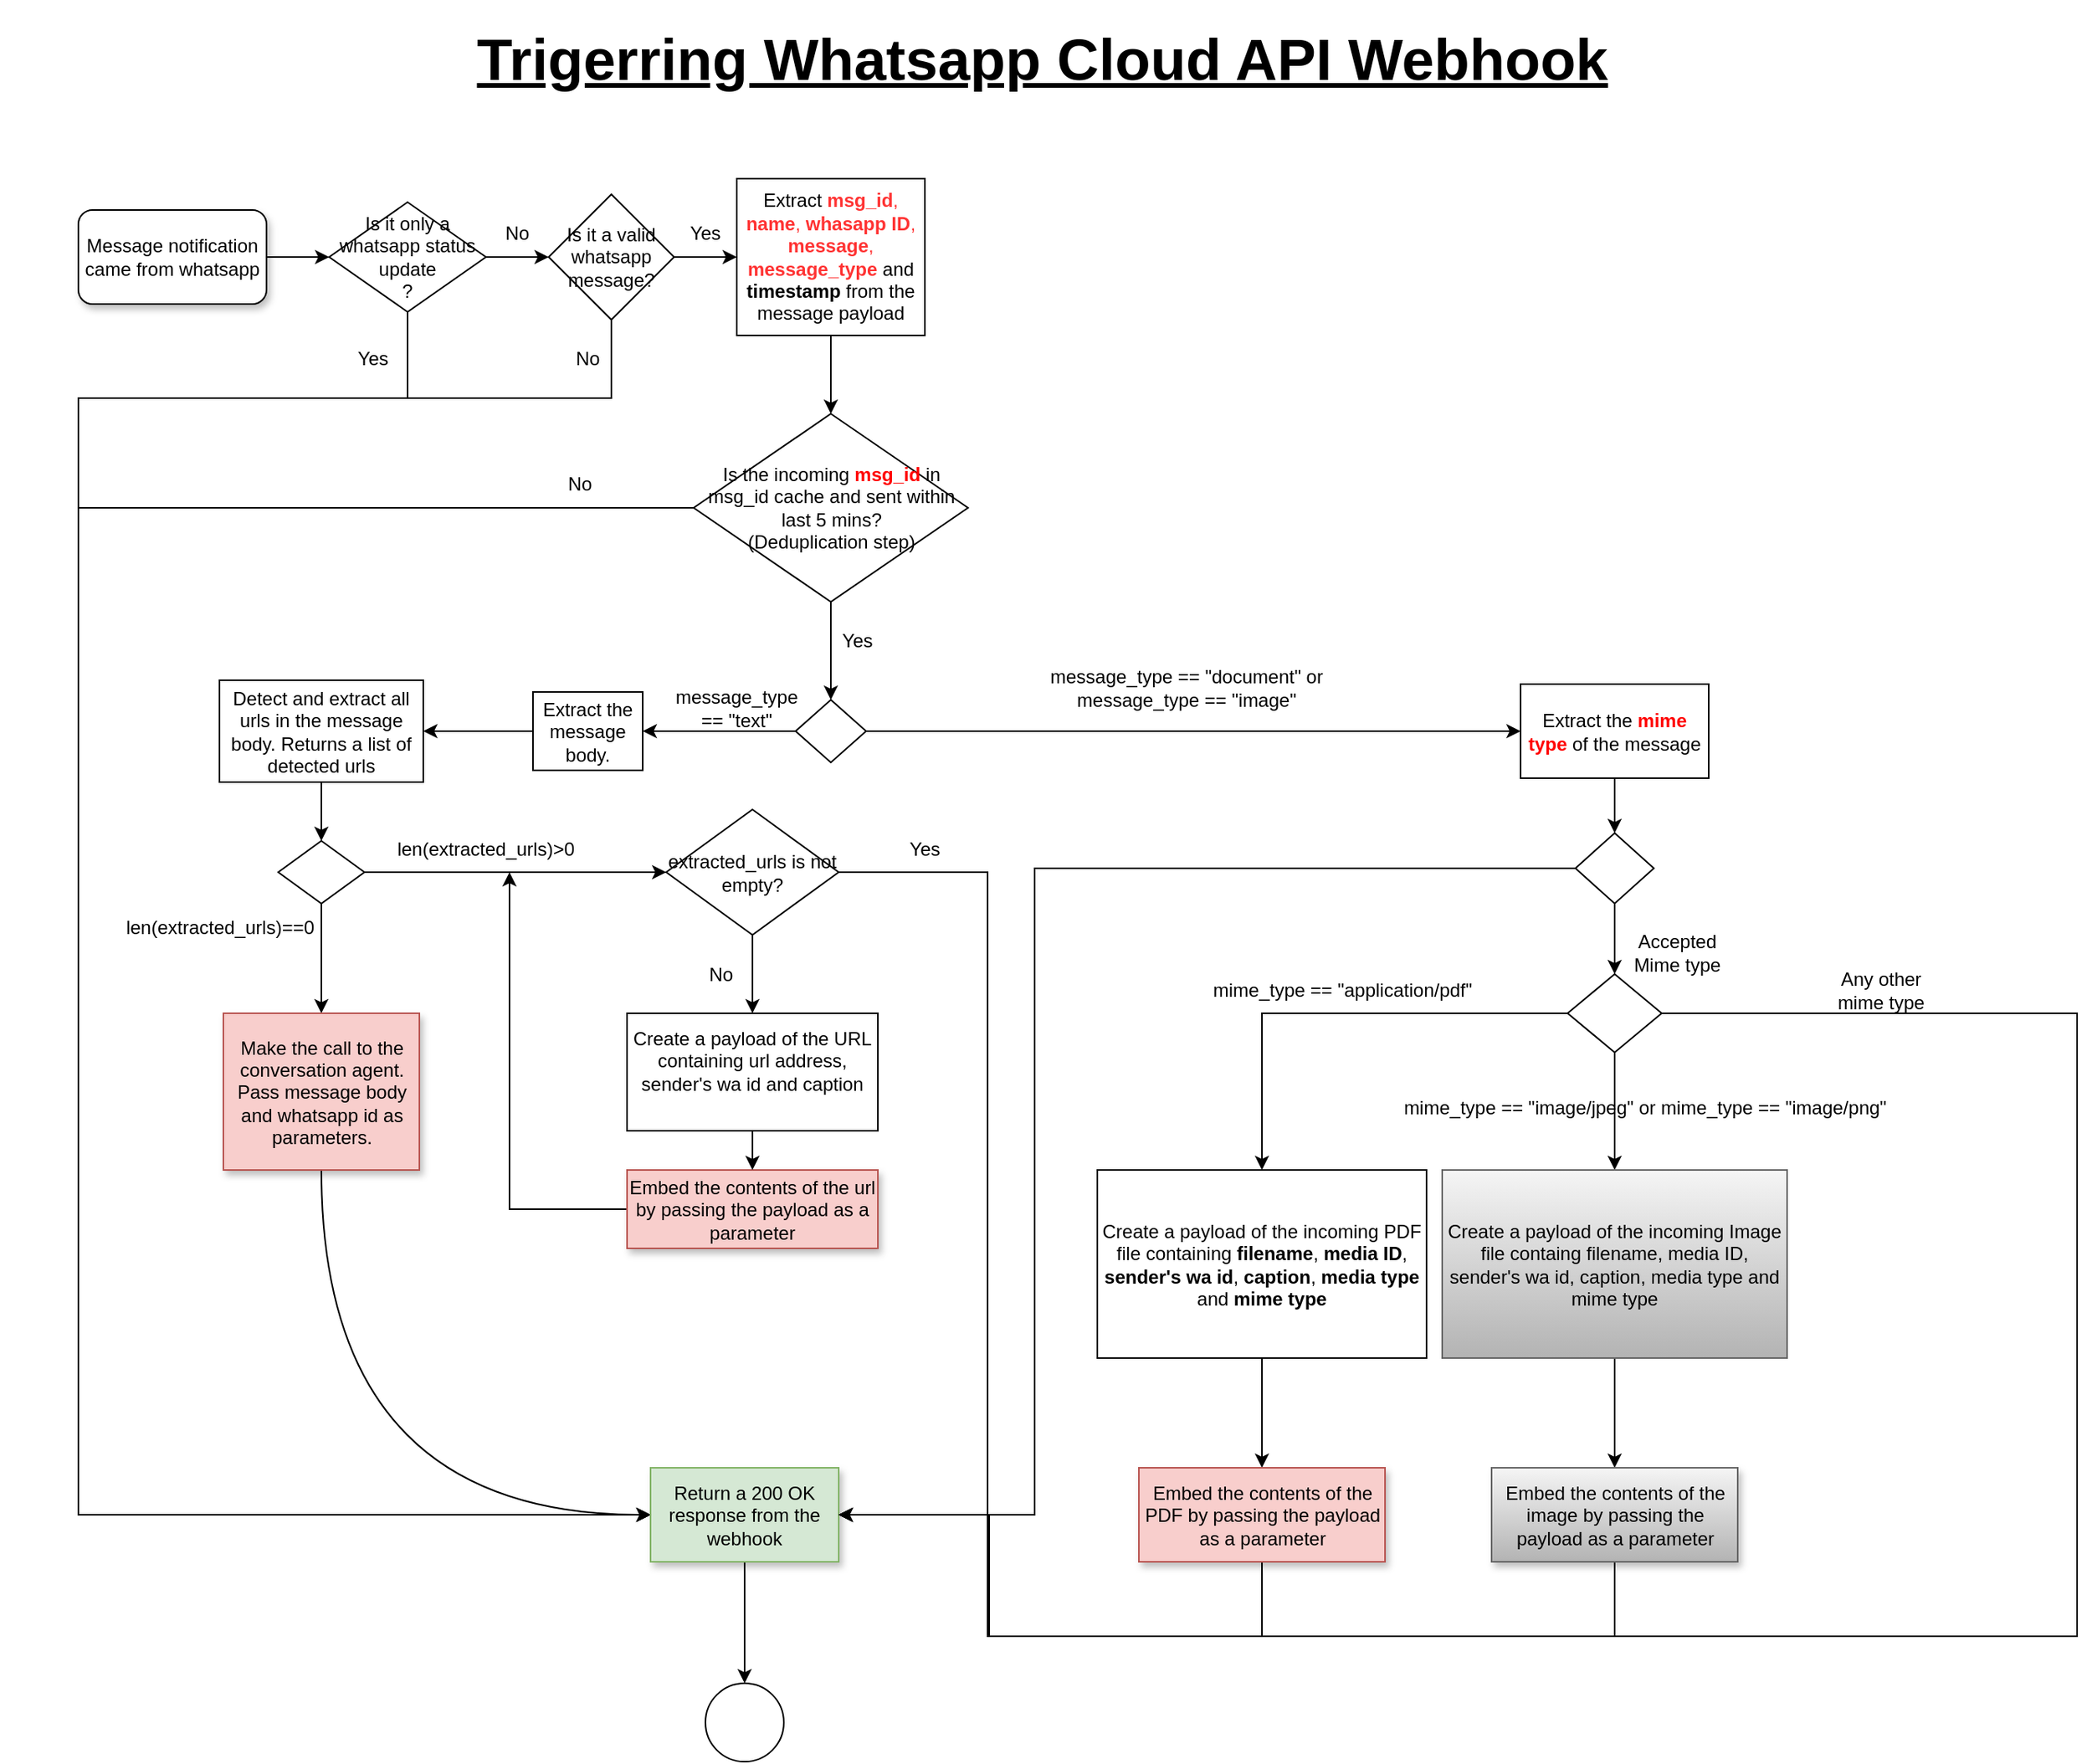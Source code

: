 <mxfile version="22.1.18" type="device">
  <diagram id="C5RBs43oDa-KdzZeNtuy" name="Page-1">
    <mxGraphModel dx="1764" dy="1009" grid="1" gridSize="10" guides="1" tooltips="1" connect="1" arrows="1" fold="1" page="1" pageScale="1" pageWidth="1654" pageHeight="2336" math="0" shadow="0">
      <root>
        <mxCell id="WIyWlLk6GJQsqaUBKTNV-0" />
        <mxCell id="WIyWlLk6GJQsqaUBKTNV-1" parent="WIyWlLk6GJQsqaUBKTNV-0" />
        <mxCell id="p-uIQ_QM5IrSpMrJIItU-9" style="edgeStyle=orthogonalEdgeStyle;rounded=0;orthogonalLoop=1;jettySize=auto;html=1;exitX=1;exitY=0.5;exitDx=0;exitDy=0;entryX=0;entryY=0.5;entryDx=0;entryDy=0;" edge="1" parent="WIyWlLk6GJQsqaUBKTNV-1" source="p-uIQ_QM5IrSpMrJIItU-0" target="p-uIQ_QM5IrSpMrJIItU-2">
          <mxGeometry relative="1" as="geometry" />
        </mxCell>
        <mxCell id="p-uIQ_QM5IrSpMrJIItU-0" value="Message notification came from whatsapp" style="rounded=1;whiteSpace=wrap;html=1;shadow=1;" vertex="1" parent="WIyWlLk6GJQsqaUBKTNV-1">
          <mxGeometry x="230" y="210" width="120" height="60" as="geometry" />
        </mxCell>
        <mxCell id="p-uIQ_QM5IrSpMrJIItU-11" style="edgeStyle=orthogonalEdgeStyle;rounded=0;orthogonalLoop=1;jettySize=auto;html=1;exitX=1;exitY=0.5;exitDx=0;exitDy=0;entryX=0;entryY=0.5;entryDx=0;entryDy=0;" edge="1" parent="WIyWlLk6GJQsqaUBKTNV-1" source="p-uIQ_QM5IrSpMrJIItU-2" target="p-uIQ_QM5IrSpMrJIItU-5">
          <mxGeometry relative="1" as="geometry" />
        </mxCell>
        <mxCell id="p-uIQ_QM5IrSpMrJIItU-78" style="edgeStyle=orthogonalEdgeStyle;rounded=0;orthogonalLoop=1;jettySize=auto;html=1;exitX=0.5;exitY=1;exitDx=0;exitDy=0;entryX=0;entryY=0.5;entryDx=0;entryDy=0;" edge="1" parent="WIyWlLk6GJQsqaUBKTNV-1" source="p-uIQ_QM5IrSpMrJIItU-2" target="p-uIQ_QM5IrSpMrJIItU-33">
          <mxGeometry relative="1" as="geometry">
            <mxPoint x="230" y="410" as="targetPoint" />
            <Array as="points">
              <mxPoint x="440" y="330" />
              <mxPoint x="230" y="330" />
              <mxPoint x="230" y="1043" />
            </Array>
          </mxGeometry>
        </mxCell>
        <mxCell id="p-uIQ_QM5IrSpMrJIItU-2" value="Is it only a whatsapp status update&lt;br&gt;?" style="rhombus;whiteSpace=wrap;html=1;" vertex="1" parent="WIyWlLk6GJQsqaUBKTNV-1">
          <mxGeometry x="390" y="205" width="100" height="70" as="geometry" />
        </mxCell>
        <mxCell id="p-uIQ_QM5IrSpMrJIItU-12" style="edgeStyle=orthogonalEdgeStyle;rounded=0;orthogonalLoop=1;jettySize=auto;html=1;exitX=1;exitY=0.5;exitDx=0;exitDy=0;entryX=0;entryY=0.5;entryDx=0;entryDy=0;" edge="1" parent="WIyWlLk6GJQsqaUBKTNV-1" source="p-uIQ_QM5IrSpMrJIItU-5" target="p-uIQ_QM5IrSpMrJIItU-8">
          <mxGeometry relative="1" as="geometry" />
        </mxCell>
        <mxCell id="p-uIQ_QM5IrSpMrJIItU-83" style="edgeStyle=orthogonalEdgeStyle;rounded=0;orthogonalLoop=1;jettySize=auto;html=1;exitX=0.5;exitY=1;exitDx=0;exitDy=0;entryX=0;entryY=0.5;entryDx=0;entryDy=0;" edge="1" parent="WIyWlLk6GJQsqaUBKTNV-1" source="p-uIQ_QM5IrSpMrJIItU-5" target="p-uIQ_QM5IrSpMrJIItU-33">
          <mxGeometry relative="1" as="geometry">
            <Array as="points">
              <mxPoint x="570" y="330" />
              <mxPoint x="230" y="330" />
              <mxPoint x="230" y="1043" />
            </Array>
          </mxGeometry>
        </mxCell>
        <mxCell id="p-uIQ_QM5IrSpMrJIItU-5" value="Is it a valid whatsapp message?" style="rhombus;whiteSpace=wrap;html=1;" vertex="1" parent="WIyWlLk6GJQsqaUBKTNV-1">
          <mxGeometry x="530" y="200" width="80" height="80" as="geometry" />
        </mxCell>
        <mxCell id="p-uIQ_QM5IrSpMrJIItU-71" style="edgeStyle=orthogonalEdgeStyle;rounded=0;orthogonalLoop=1;jettySize=auto;html=1;exitX=0.5;exitY=1;exitDx=0;exitDy=0;entryX=0.5;entryY=0;entryDx=0;entryDy=0;" edge="1" parent="WIyWlLk6GJQsqaUBKTNV-1" source="p-uIQ_QM5IrSpMrJIItU-8" target="p-uIQ_QM5IrSpMrJIItU-13">
          <mxGeometry relative="1" as="geometry" />
        </mxCell>
        <mxCell id="p-uIQ_QM5IrSpMrJIItU-8" value="Extract &lt;font color=&quot;#ff3333&quot;&gt;&lt;b&gt;msg_id&lt;/b&gt;, &lt;b&gt;name&lt;/b&gt;, &lt;b&gt;whasapp ID&lt;/b&gt;, &lt;b&gt;message&lt;/b&gt;, &lt;b&gt;message_type&lt;/b&gt; &lt;/font&gt;and &lt;b&gt;timestamp&lt;/b&gt; from the message payload" style="rounded=0;whiteSpace=wrap;html=1;" vertex="1" parent="WIyWlLk6GJQsqaUBKTNV-1">
          <mxGeometry x="650" y="190" width="120" height="100" as="geometry" />
        </mxCell>
        <mxCell id="p-uIQ_QM5IrSpMrJIItU-72" style="edgeStyle=orthogonalEdgeStyle;rounded=0;orthogonalLoop=1;jettySize=auto;html=1;exitX=0.5;exitY=1;exitDx=0;exitDy=0;entryX=0.5;entryY=0;entryDx=0;entryDy=0;" edge="1" parent="WIyWlLk6GJQsqaUBKTNV-1" source="p-uIQ_QM5IrSpMrJIItU-13" target="p-uIQ_QM5IrSpMrJIItU-15">
          <mxGeometry relative="1" as="geometry" />
        </mxCell>
        <mxCell id="p-uIQ_QM5IrSpMrJIItU-77" style="edgeStyle=orthogonalEdgeStyle;rounded=0;orthogonalLoop=1;jettySize=auto;html=1;exitX=0;exitY=0.5;exitDx=0;exitDy=0;entryX=0;entryY=0.5;entryDx=0;entryDy=0;" edge="1" parent="WIyWlLk6GJQsqaUBKTNV-1" source="p-uIQ_QM5IrSpMrJIItU-13" target="p-uIQ_QM5IrSpMrJIItU-33">
          <mxGeometry relative="1" as="geometry">
            <mxPoint x="230" y="980" as="targetPoint" />
            <Array as="points">
              <mxPoint x="230" y="400" />
              <mxPoint x="230" y="1043" />
            </Array>
          </mxGeometry>
        </mxCell>
        <mxCell id="p-uIQ_QM5IrSpMrJIItU-13" value="&lt;font style=&quot;font-size: 12px;&quot;&gt;Is the incoming &lt;font color=&quot;#ff0000&quot;&gt;&lt;b&gt;msg_id &lt;/b&gt;&lt;/font&gt;in msg_id cache and sent within last 5 mins? &lt;br&gt;(Deduplication step)&lt;/font&gt;" style="rhombus;whiteSpace=wrap;html=1;" vertex="1" parent="WIyWlLk6GJQsqaUBKTNV-1">
          <mxGeometry x="622.5" y="340" width="175" height="120" as="geometry" />
        </mxCell>
        <mxCell id="p-uIQ_QM5IrSpMrJIItU-18" style="edgeStyle=orthogonalEdgeStyle;rounded=0;orthogonalLoop=1;jettySize=auto;html=1;exitX=0;exitY=0.5;exitDx=0;exitDy=0;" edge="1" parent="WIyWlLk6GJQsqaUBKTNV-1" source="p-uIQ_QM5IrSpMrJIItU-15" target="p-uIQ_QM5IrSpMrJIItU-17">
          <mxGeometry relative="1" as="geometry" />
        </mxCell>
        <mxCell id="p-uIQ_QM5IrSpMrJIItU-39" style="edgeStyle=orthogonalEdgeStyle;rounded=0;orthogonalLoop=1;jettySize=auto;html=1;exitX=1;exitY=0.5;exitDx=0;exitDy=0;entryX=0;entryY=0.5;entryDx=0;entryDy=0;" edge="1" parent="WIyWlLk6GJQsqaUBKTNV-1" source="p-uIQ_QM5IrSpMrJIItU-15" target="p-uIQ_QM5IrSpMrJIItU-38">
          <mxGeometry relative="1" as="geometry" />
        </mxCell>
        <mxCell id="p-uIQ_QM5IrSpMrJIItU-15" value="" style="rhombus;whiteSpace=wrap;html=1;" vertex="1" parent="WIyWlLk6GJQsqaUBKTNV-1">
          <mxGeometry x="687.5" y="522.5" width="45" height="40" as="geometry" />
        </mxCell>
        <mxCell id="p-uIQ_QM5IrSpMrJIItU-21" style="edgeStyle=orthogonalEdgeStyle;rounded=0;orthogonalLoop=1;jettySize=auto;html=1;exitX=0;exitY=0.5;exitDx=0;exitDy=0;entryX=1;entryY=0.5;entryDx=0;entryDy=0;" edge="1" parent="WIyWlLk6GJQsqaUBKTNV-1" source="p-uIQ_QM5IrSpMrJIItU-17" target="p-uIQ_QM5IrSpMrJIItU-20">
          <mxGeometry relative="1" as="geometry" />
        </mxCell>
        <mxCell id="p-uIQ_QM5IrSpMrJIItU-17" value="Extract the message body." style="rounded=0;whiteSpace=wrap;html=1;" vertex="1" parent="WIyWlLk6GJQsqaUBKTNV-1">
          <mxGeometry x="520" y="517.5" width="70" height="50" as="geometry" />
        </mxCell>
        <mxCell id="p-uIQ_QM5IrSpMrJIItU-19" value="message_type == &quot;text&quot;" style="text;html=1;strokeColor=none;fillColor=none;align=center;verticalAlign=middle;whiteSpace=wrap;rounded=0;" vertex="1" parent="WIyWlLk6GJQsqaUBKTNV-1">
          <mxGeometry x="620" y="512.5" width="60" height="30" as="geometry" />
        </mxCell>
        <mxCell id="p-uIQ_QM5IrSpMrJIItU-23" style="edgeStyle=orthogonalEdgeStyle;rounded=0;orthogonalLoop=1;jettySize=auto;html=1;exitX=0.5;exitY=1;exitDx=0;exitDy=0;entryX=0.5;entryY=0;entryDx=0;entryDy=0;" edge="1" parent="WIyWlLk6GJQsqaUBKTNV-1" source="p-uIQ_QM5IrSpMrJIItU-20" target="p-uIQ_QM5IrSpMrJIItU-22">
          <mxGeometry relative="1" as="geometry" />
        </mxCell>
        <mxCell id="p-uIQ_QM5IrSpMrJIItU-20" value="Detect and extract all urls in the message body. Returns a list of detected urls&lt;br&gt;" style="rounded=0;whiteSpace=wrap;html=1;" vertex="1" parent="WIyWlLk6GJQsqaUBKTNV-1">
          <mxGeometry x="320" y="510" width="130" height="65" as="geometry" />
        </mxCell>
        <mxCell id="p-uIQ_QM5IrSpMrJIItU-30" style="edgeStyle=orthogonalEdgeStyle;rounded=0;orthogonalLoop=1;jettySize=auto;html=1;exitX=0.5;exitY=1;exitDx=0;exitDy=0;entryX=0.5;entryY=0;entryDx=0;entryDy=0;" edge="1" parent="WIyWlLk6GJQsqaUBKTNV-1" source="p-uIQ_QM5IrSpMrJIItU-22" target="p-uIQ_QM5IrSpMrJIItU-28">
          <mxGeometry relative="1" as="geometry" />
        </mxCell>
        <mxCell id="p-uIQ_QM5IrSpMrJIItU-60" style="edgeStyle=orthogonalEdgeStyle;rounded=0;orthogonalLoop=1;jettySize=auto;html=1;exitX=1;exitY=0.5;exitDx=0;exitDy=0;entryX=0;entryY=0.5;entryDx=0;entryDy=0;" edge="1" parent="WIyWlLk6GJQsqaUBKTNV-1" source="p-uIQ_QM5IrSpMrJIItU-22" target="p-uIQ_QM5IrSpMrJIItU-59">
          <mxGeometry relative="1" as="geometry" />
        </mxCell>
        <mxCell id="p-uIQ_QM5IrSpMrJIItU-22" value="" style="rhombus;whiteSpace=wrap;html=1;" vertex="1" parent="WIyWlLk6GJQsqaUBKTNV-1">
          <mxGeometry x="357.5" y="612.5" width="55" height="40" as="geometry" />
        </mxCell>
        <mxCell id="p-uIQ_QM5IrSpMrJIItU-75" style="edgeStyle=orthogonalEdgeStyle;rounded=0;orthogonalLoop=1;jettySize=auto;html=1;exitX=0;exitY=0.5;exitDx=0;exitDy=0;entryX=0.75;entryY=1;entryDx=0;entryDy=0;" edge="1" parent="WIyWlLk6GJQsqaUBKTNV-1" source="p-uIQ_QM5IrSpMrJIItU-25" target="p-uIQ_QM5IrSpMrJIItU-27">
          <mxGeometry relative="1" as="geometry" />
        </mxCell>
        <mxCell id="p-uIQ_QM5IrSpMrJIItU-25" value="Embed the contents of the url by passing the payload as a parameter" style="rounded=0;whiteSpace=wrap;html=1;fillColor=#f8cecc;strokeColor=#b85450;shadow=1;" vertex="1" parent="WIyWlLk6GJQsqaUBKTNV-1">
          <mxGeometry x="580" y="822.5" width="160" height="50" as="geometry" />
        </mxCell>
        <mxCell id="p-uIQ_QM5IrSpMrJIItU-27" value="len(extracted_urls)&amp;gt;0" style="text;html=1;strokeColor=none;fillColor=none;align=center;verticalAlign=middle;whiteSpace=wrap;rounded=0;" vertex="1" parent="WIyWlLk6GJQsqaUBKTNV-1">
          <mxGeometry x="460" y="602.5" width="60" height="30" as="geometry" />
        </mxCell>
        <mxCell id="p-uIQ_QM5IrSpMrJIItU-35" style="edgeStyle=orthogonalEdgeStyle;rounded=0;orthogonalLoop=1;jettySize=auto;html=1;entryX=0;entryY=0.5;entryDx=0;entryDy=0;curved=1;exitX=0.5;exitY=1;exitDx=0;exitDy=0;" edge="1" parent="WIyWlLk6GJQsqaUBKTNV-1" source="p-uIQ_QM5IrSpMrJIItU-28" target="p-uIQ_QM5IrSpMrJIItU-33">
          <mxGeometry relative="1" as="geometry">
            <Array as="points">
              <mxPoint x="385" y="1042" />
            </Array>
          </mxGeometry>
        </mxCell>
        <mxCell id="p-uIQ_QM5IrSpMrJIItU-28" value="Make the call to the conversation agent. Pass message body and whatsapp id as parameters." style="rounded=0;whiteSpace=wrap;html=1;fillColor=#f8cecc;strokeColor=#b85450;shadow=1;" vertex="1" parent="WIyWlLk6GJQsqaUBKTNV-1">
          <mxGeometry x="322.5" y="722.5" width="125" height="100" as="geometry" />
        </mxCell>
        <mxCell id="p-uIQ_QM5IrSpMrJIItU-31" value="len(extracted_urls)==0" style="text;html=1;align=center;verticalAlign=middle;resizable=0;points=[];autosize=1;strokeColor=none;fillColor=none;" vertex="1" parent="WIyWlLk6GJQsqaUBKTNV-1">
          <mxGeometry x="250" y="652.5" width="140" height="30" as="geometry" />
        </mxCell>
        <mxCell id="p-uIQ_QM5IrSpMrJIItU-32" value="" style="ellipse;whiteSpace=wrap;html=1;aspect=fixed;shadow=0;" vertex="1" parent="WIyWlLk6GJQsqaUBKTNV-1">
          <mxGeometry x="630" y="1150" width="50" height="50" as="geometry" />
        </mxCell>
        <mxCell id="p-uIQ_QM5IrSpMrJIItU-37" style="edgeStyle=orthogonalEdgeStyle;rounded=0;orthogonalLoop=1;jettySize=auto;html=1;exitX=0.5;exitY=1;exitDx=0;exitDy=0;entryX=0.5;entryY=0;entryDx=0;entryDy=0;" edge="1" parent="WIyWlLk6GJQsqaUBKTNV-1" source="p-uIQ_QM5IrSpMrJIItU-33" target="p-uIQ_QM5IrSpMrJIItU-32">
          <mxGeometry relative="1" as="geometry" />
        </mxCell>
        <mxCell id="p-uIQ_QM5IrSpMrJIItU-33" value="Return a 200 OK response from the webhook" style="rounded=0;whiteSpace=wrap;html=1;fillColor=#d5e8d4;strokeColor=#82b366;shadow=1;" vertex="1" parent="WIyWlLk6GJQsqaUBKTNV-1">
          <mxGeometry x="595" y="1012.5" width="120" height="60" as="geometry" />
        </mxCell>
        <mxCell id="p-uIQ_QM5IrSpMrJIItU-42" style="edgeStyle=orthogonalEdgeStyle;rounded=0;orthogonalLoop=1;jettySize=auto;html=1;exitX=0.5;exitY=1;exitDx=0;exitDy=0;entryX=0.5;entryY=0;entryDx=0;entryDy=0;" edge="1" parent="WIyWlLk6GJQsqaUBKTNV-1" source="p-uIQ_QM5IrSpMrJIItU-38" target="p-uIQ_QM5IrSpMrJIItU-41">
          <mxGeometry relative="1" as="geometry" />
        </mxCell>
        <mxCell id="p-uIQ_QM5IrSpMrJIItU-38" value="Extract the &lt;b&gt;&lt;font color=&quot;#ff0000&quot;&gt;mime type&lt;/font&gt;&lt;/b&gt; of the message" style="rounded=0;whiteSpace=wrap;html=1;" vertex="1" parent="WIyWlLk6GJQsqaUBKTNV-1">
          <mxGeometry x="1150" y="512.5" width="120" height="60" as="geometry" />
        </mxCell>
        <mxCell id="p-uIQ_QM5IrSpMrJIItU-40" value="message_type == &quot;document&quot; or message_type == &quot;image&quot;" style="text;html=1;strokeColor=none;fillColor=none;align=center;verticalAlign=middle;whiteSpace=wrap;rounded=0;" vertex="1" parent="WIyWlLk6GJQsqaUBKTNV-1">
          <mxGeometry x="817" y="500" width="240" height="30" as="geometry" />
        </mxCell>
        <mxCell id="p-uIQ_QM5IrSpMrJIItU-44" style="edgeStyle=orthogonalEdgeStyle;rounded=0;orthogonalLoop=1;jettySize=auto;html=1;exitX=0.5;exitY=1;exitDx=0;exitDy=0;entryX=0.5;entryY=0;entryDx=0;entryDy=0;" edge="1" parent="WIyWlLk6GJQsqaUBKTNV-1" source="p-uIQ_QM5IrSpMrJIItU-41" target="p-uIQ_QM5IrSpMrJIItU-43">
          <mxGeometry relative="1" as="geometry" />
        </mxCell>
        <mxCell id="p-uIQ_QM5IrSpMrJIItU-93" style="edgeStyle=orthogonalEdgeStyle;rounded=0;orthogonalLoop=1;jettySize=auto;html=1;exitX=0;exitY=0.5;exitDx=0;exitDy=0;entryX=1;entryY=0.5;entryDx=0;entryDy=0;" edge="1" parent="WIyWlLk6GJQsqaUBKTNV-1" source="p-uIQ_QM5IrSpMrJIItU-41" target="p-uIQ_QM5IrSpMrJIItU-33">
          <mxGeometry relative="1" as="geometry">
            <Array as="points">
              <mxPoint x="1185" y="630" />
              <mxPoint x="840" y="630" />
              <mxPoint x="840" y="1043" />
            </Array>
          </mxGeometry>
        </mxCell>
        <mxCell id="p-uIQ_QM5IrSpMrJIItU-41" value="" style="rhombus;whiteSpace=wrap;html=1;" vertex="1" parent="WIyWlLk6GJQsqaUBKTNV-1">
          <mxGeometry x="1185" y="607.5" width="50" height="45" as="geometry" />
        </mxCell>
        <mxCell id="p-uIQ_QM5IrSpMrJIItU-47" style="edgeStyle=orthogonalEdgeStyle;rounded=0;orthogonalLoop=1;jettySize=auto;html=1;exitX=0;exitY=0.5;exitDx=0;exitDy=0;entryX=0.5;entryY=0;entryDx=0;entryDy=0;" edge="1" parent="WIyWlLk6GJQsqaUBKTNV-1" source="p-uIQ_QM5IrSpMrJIItU-43" target="p-uIQ_QM5IrSpMrJIItU-46">
          <mxGeometry relative="1" as="geometry" />
        </mxCell>
        <mxCell id="p-uIQ_QM5IrSpMrJIItU-53" style="edgeStyle=orthogonalEdgeStyle;rounded=0;orthogonalLoop=1;jettySize=auto;html=1;entryX=0.5;entryY=0;entryDx=0;entryDy=0;" edge="1" parent="WIyWlLk6GJQsqaUBKTNV-1" source="p-uIQ_QM5IrSpMrJIItU-43" target="p-uIQ_QM5IrSpMrJIItU-52">
          <mxGeometry relative="1" as="geometry" />
        </mxCell>
        <mxCell id="p-uIQ_QM5IrSpMrJIItU-90" style="edgeStyle=orthogonalEdgeStyle;rounded=0;orthogonalLoop=1;jettySize=auto;html=1;exitX=1;exitY=0.5;exitDx=0;exitDy=0;entryX=1;entryY=0.5;entryDx=0;entryDy=0;" edge="1" parent="WIyWlLk6GJQsqaUBKTNV-1" source="p-uIQ_QM5IrSpMrJIItU-43" target="p-uIQ_QM5IrSpMrJIItU-33">
          <mxGeometry relative="1" as="geometry">
            <mxPoint x="1295" y="797.5" as="sourcePoint" />
            <mxPoint x="770" y="1040.0" as="targetPoint" />
            <Array as="points">
              <mxPoint x="1505" y="722" />
              <mxPoint x="1505" y="1120" />
              <mxPoint x="810" y="1120" />
              <mxPoint x="810" y="1042" />
            </Array>
          </mxGeometry>
        </mxCell>
        <mxCell id="p-uIQ_QM5IrSpMrJIItU-43" value="" style="rhombus;whiteSpace=wrap;html=1;" vertex="1" parent="WIyWlLk6GJQsqaUBKTNV-1">
          <mxGeometry x="1180" y="697.5" width="60" height="50" as="geometry" />
        </mxCell>
        <mxCell id="p-uIQ_QM5IrSpMrJIItU-45" value="Accepted Mime type&lt;br&gt;" style="text;html=1;strokeColor=none;fillColor=none;align=center;verticalAlign=middle;whiteSpace=wrap;rounded=0;" vertex="1" parent="WIyWlLk6GJQsqaUBKTNV-1">
          <mxGeometry x="1220" y="668.5" width="60" height="30" as="geometry" />
        </mxCell>
        <mxCell id="p-uIQ_QM5IrSpMrJIItU-50" style="edgeStyle=orthogonalEdgeStyle;rounded=0;orthogonalLoop=1;jettySize=auto;html=1;exitX=0.5;exitY=1;exitDx=0;exitDy=0;entryX=0.5;entryY=0;entryDx=0;entryDy=0;" edge="1" parent="WIyWlLk6GJQsqaUBKTNV-1" source="p-uIQ_QM5IrSpMrJIItU-46" target="p-uIQ_QM5IrSpMrJIItU-49">
          <mxGeometry relative="1" as="geometry" />
        </mxCell>
        <mxCell id="p-uIQ_QM5IrSpMrJIItU-46" value="Create a payload of the incoming PDF file containing &lt;b&gt;filename&lt;/b&gt;, &lt;b&gt;media ID&lt;/b&gt;, &lt;b&gt;sender&#39;s wa id&lt;/b&gt;,&lt;b&gt; caption&lt;/b&gt;, &lt;b&gt;media type&lt;/b&gt; and &lt;b&gt;mime type&lt;/b&gt;" style="rounded=0;whiteSpace=wrap;html=1;" vertex="1" parent="WIyWlLk6GJQsqaUBKTNV-1">
          <mxGeometry x="880" y="822.5" width="210" height="120" as="geometry" />
        </mxCell>
        <mxCell id="p-uIQ_QM5IrSpMrJIItU-48" value="mime_type == &quot;application/pdf&quot;" style="text;html=1;strokeColor=none;fillColor=none;align=center;verticalAlign=middle;whiteSpace=wrap;rounded=0;" vertex="1" parent="WIyWlLk6GJQsqaUBKTNV-1">
          <mxGeometry x="950" y="692.5" width="173" height="30" as="geometry" />
        </mxCell>
        <mxCell id="p-uIQ_QM5IrSpMrJIItU-91" style="edgeStyle=orthogonalEdgeStyle;rounded=0;orthogonalLoop=1;jettySize=auto;html=1;exitX=0.5;exitY=1;exitDx=0;exitDy=0;entryX=1;entryY=0.5;entryDx=0;entryDy=0;" edge="1" parent="WIyWlLk6GJQsqaUBKTNV-1" source="p-uIQ_QM5IrSpMrJIItU-49" target="p-uIQ_QM5IrSpMrJIItU-33">
          <mxGeometry relative="1" as="geometry">
            <Array as="points">
              <mxPoint x="985" y="1120" />
              <mxPoint x="811" y="1120" />
              <mxPoint x="811" y="1042" />
            </Array>
          </mxGeometry>
        </mxCell>
        <mxCell id="p-uIQ_QM5IrSpMrJIItU-49" value="Embed the contents of the PDF by passing the payload as a parameter&lt;br&gt;" style="rounded=0;whiteSpace=wrap;html=1;shadow=1;fillColor=#f8cecc;strokeColor=#b85450;" vertex="1" parent="WIyWlLk6GJQsqaUBKTNV-1">
          <mxGeometry x="906.5" y="1012.5" width="157" height="60" as="geometry" />
        </mxCell>
        <mxCell id="p-uIQ_QM5IrSpMrJIItU-56" style="edgeStyle=orthogonalEdgeStyle;rounded=0;orthogonalLoop=1;jettySize=auto;html=1;entryX=0.5;entryY=0;entryDx=0;entryDy=0;" edge="1" parent="WIyWlLk6GJQsqaUBKTNV-1" source="p-uIQ_QM5IrSpMrJIItU-52" target="p-uIQ_QM5IrSpMrJIItU-55">
          <mxGeometry relative="1" as="geometry" />
        </mxCell>
        <mxCell id="p-uIQ_QM5IrSpMrJIItU-52" value="Create a payload of the incoming Image file containg filename, media ID, sender&#39;s wa id, caption, media type and mime type" style="rounded=0;whiteSpace=wrap;html=1;fillColor=#f5f5f5;gradientColor=#b3b3b3;strokeColor=#666666;" vertex="1" parent="WIyWlLk6GJQsqaUBKTNV-1">
          <mxGeometry x="1100" y="822.5" width="220" height="120" as="geometry" />
        </mxCell>
        <mxCell id="p-uIQ_QM5IrSpMrJIItU-54" value="mime_type == &quot;image/jpeg&quot; or mime_type == &quot;image/png&quot;" style="text;html=1;align=center;verticalAlign=middle;resizable=0;points=[];autosize=1;strokeColor=none;fillColor=none;" vertex="1" parent="WIyWlLk6GJQsqaUBKTNV-1">
          <mxGeometry x="1063.5" y="767.5" width="330" height="30" as="geometry" />
        </mxCell>
        <mxCell id="p-uIQ_QM5IrSpMrJIItU-89" style="edgeStyle=orthogonalEdgeStyle;rounded=0;orthogonalLoop=1;jettySize=auto;html=1;exitX=0.5;exitY=1;exitDx=0;exitDy=0;entryX=1;entryY=0.5;entryDx=0;entryDy=0;" edge="1" parent="WIyWlLk6GJQsqaUBKTNV-1" source="p-uIQ_QM5IrSpMrJIItU-55" target="p-uIQ_QM5IrSpMrJIItU-33">
          <mxGeometry relative="1" as="geometry">
            <Array as="points">
              <mxPoint x="1210" y="1120" />
              <mxPoint x="810" y="1120" />
              <mxPoint x="810" y="1043" />
            </Array>
          </mxGeometry>
        </mxCell>
        <mxCell id="p-uIQ_QM5IrSpMrJIItU-55" value="Embed the contents of the image by passing the payload as a parameter" style="rounded=0;whiteSpace=wrap;html=1;shadow=1;fillColor=#f5f5f5;strokeColor=#666666;gradientColor=#b3b3b3;" vertex="1" parent="WIyWlLk6GJQsqaUBKTNV-1">
          <mxGeometry x="1131.5" y="1012.5" width="157" height="60" as="geometry" />
        </mxCell>
        <mxCell id="p-uIQ_QM5IrSpMrJIItU-65" style="edgeStyle=orthogonalEdgeStyle;rounded=0;orthogonalLoop=1;jettySize=auto;html=1;exitX=0.5;exitY=1;exitDx=0;exitDy=0;entryX=0.5;entryY=0;entryDx=0;entryDy=0;" edge="1" parent="WIyWlLk6GJQsqaUBKTNV-1" source="p-uIQ_QM5IrSpMrJIItU-59" target="p-uIQ_QM5IrSpMrJIItU-61">
          <mxGeometry relative="1" as="geometry" />
        </mxCell>
        <mxCell id="p-uIQ_QM5IrSpMrJIItU-85" style="edgeStyle=orthogonalEdgeStyle;rounded=0;orthogonalLoop=1;jettySize=auto;html=1;exitX=1;exitY=0.5;exitDx=0;exitDy=0;entryX=1;entryY=0.5;entryDx=0;entryDy=0;" edge="1" parent="WIyWlLk6GJQsqaUBKTNV-1" source="p-uIQ_QM5IrSpMrJIItU-59" target="p-uIQ_QM5IrSpMrJIItU-33">
          <mxGeometry relative="1" as="geometry">
            <Array as="points">
              <mxPoint x="810" y="632" />
              <mxPoint x="810" y="1042" />
            </Array>
          </mxGeometry>
        </mxCell>
        <mxCell id="p-uIQ_QM5IrSpMrJIItU-59" value="extracted_urls is not empty?" style="rhombus;whiteSpace=wrap;html=1;" vertex="1" parent="WIyWlLk6GJQsqaUBKTNV-1">
          <mxGeometry x="605" y="592.5" width="110" height="80" as="geometry" />
        </mxCell>
        <mxCell id="p-uIQ_QM5IrSpMrJIItU-66" style="edgeStyle=orthogonalEdgeStyle;rounded=0;orthogonalLoop=1;jettySize=auto;html=1;exitX=0.5;exitY=1;exitDx=0;exitDy=0;entryX=0.5;entryY=0;entryDx=0;entryDy=0;" edge="1" parent="WIyWlLk6GJQsqaUBKTNV-1" source="p-uIQ_QM5IrSpMrJIItU-61" target="p-uIQ_QM5IrSpMrJIItU-25">
          <mxGeometry relative="1" as="geometry" />
        </mxCell>
        <mxCell id="p-uIQ_QM5IrSpMrJIItU-61" value="Create a payload of the URL containing url address, sender&#39;s wa id and caption&lt;br&gt;&amp;nbsp;" style="rounded=0;whiteSpace=wrap;html=1;" vertex="1" parent="WIyWlLk6GJQsqaUBKTNV-1">
          <mxGeometry x="580" y="722.5" width="160" height="75" as="geometry" />
        </mxCell>
        <mxCell id="p-uIQ_QM5IrSpMrJIItU-67" value="No" style="text;html=1;strokeColor=none;fillColor=none;align=center;verticalAlign=middle;whiteSpace=wrap;rounded=0;" vertex="1" parent="WIyWlLk6GJQsqaUBKTNV-1">
          <mxGeometry x="610" y="682.5" width="60" height="30" as="geometry" />
        </mxCell>
        <mxCell id="p-uIQ_QM5IrSpMrJIItU-70" value="Yes" style="text;html=1;strokeColor=none;fillColor=none;align=center;verticalAlign=middle;whiteSpace=wrap;rounded=0;" vertex="1" parent="WIyWlLk6GJQsqaUBKTNV-1">
          <mxGeometry x="740" y="602.5" width="60" height="30" as="geometry" />
        </mxCell>
        <mxCell id="p-uIQ_QM5IrSpMrJIItU-76" value="Yes" style="text;html=1;strokeColor=none;fillColor=none;align=center;verticalAlign=middle;whiteSpace=wrap;rounded=0;" vertex="1" parent="WIyWlLk6GJQsqaUBKTNV-1">
          <mxGeometry x="697" y="470" width="60" height="30" as="geometry" />
        </mxCell>
        <mxCell id="p-uIQ_QM5IrSpMrJIItU-79" value="Yes" style="text;html=1;strokeColor=none;fillColor=none;align=center;verticalAlign=middle;whiteSpace=wrap;rounded=0;" vertex="1" parent="WIyWlLk6GJQsqaUBKTNV-1">
          <mxGeometry x="388" y="290" width="60" height="30" as="geometry" />
        </mxCell>
        <mxCell id="p-uIQ_QM5IrSpMrJIItU-80" value="No" style="text;html=1;strokeColor=none;fillColor=none;align=center;verticalAlign=middle;whiteSpace=wrap;rounded=0;" vertex="1" parent="WIyWlLk6GJQsqaUBKTNV-1">
          <mxGeometry x="480" y="210" width="60" height="30" as="geometry" />
        </mxCell>
        <mxCell id="p-uIQ_QM5IrSpMrJIItU-82" value="Yes" style="text;html=1;strokeColor=none;fillColor=none;align=center;verticalAlign=middle;whiteSpace=wrap;rounded=0;" vertex="1" parent="WIyWlLk6GJQsqaUBKTNV-1">
          <mxGeometry x="600" y="210" width="60" height="30" as="geometry" />
        </mxCell>
        <mxCell id="p-uIQ_QM5IrSpMrJIItU-84" value="No" style="text;html=1;strokeColor=none;fillColor=none;align=center;verticalAlign=middle;whiteSpace=wrap;rounded=0;" vertex="1" parent="WIyWlLk6GJQsqaUBKTNV-1">
          <mxGeometry x="525" y="290" width="60" height="30" as="geometry" />
        </mxCell>
        <mxCell id="p-uIQ_QM5IrSpMrJIItU-88" value="No" style="text;html=1;strokeColor=none;fillColor=none;align=center;verticalAlign=middle;whiteSpace=wrap;rounded=0;" vertex="1" parent="WIyWlLk6GJQsqaUBKTNV-1">
          <mxGeometry x="520" y="370" width="60" height="30" as="geometry" />
        </mxCell>
        <mxCell id="p-uIQ_QM5IrSpMrJIItU-92" value="Any other mime type" style="text;html=1;strokeColor=none;fillColor=none;align=center;verticalAlign=middle;whiteSpace=wrap;rounded=0;" vertex="1" parent="WIyWlLk6GJQsqaUBKTNV-1">
          <mxGeometry x="1350" y="692.5" width="60" height="30" as="geometry" />
        </mxCell>
        <mxCell id="p-uIQ_QM5IrSpMrJIItU-96" value="&lt;h1&gt;&lt;font style=&quot;font-size: 37px;&quot;&gt;&lt;u&gt;Trigerring Whatsapp Cloud API Webhook&lt;/u&gt;&lt;/font&gt;&lt;/h1&gt;" style="text;html=1;strokeColor=none;fillColor=none;align=center;verticalAlign=middle;whiteSpace=wrap;rounded=0;" vertex="1" parent="WIyWlLk6GJQsqaUBKTNV-1">
          <mxGeometry x="180" y="100" width="1330" height="30" as="geometry" />
        </mxCell>
      </root>
    </mxGraphModel>
  </diagram>
</mxfile>
